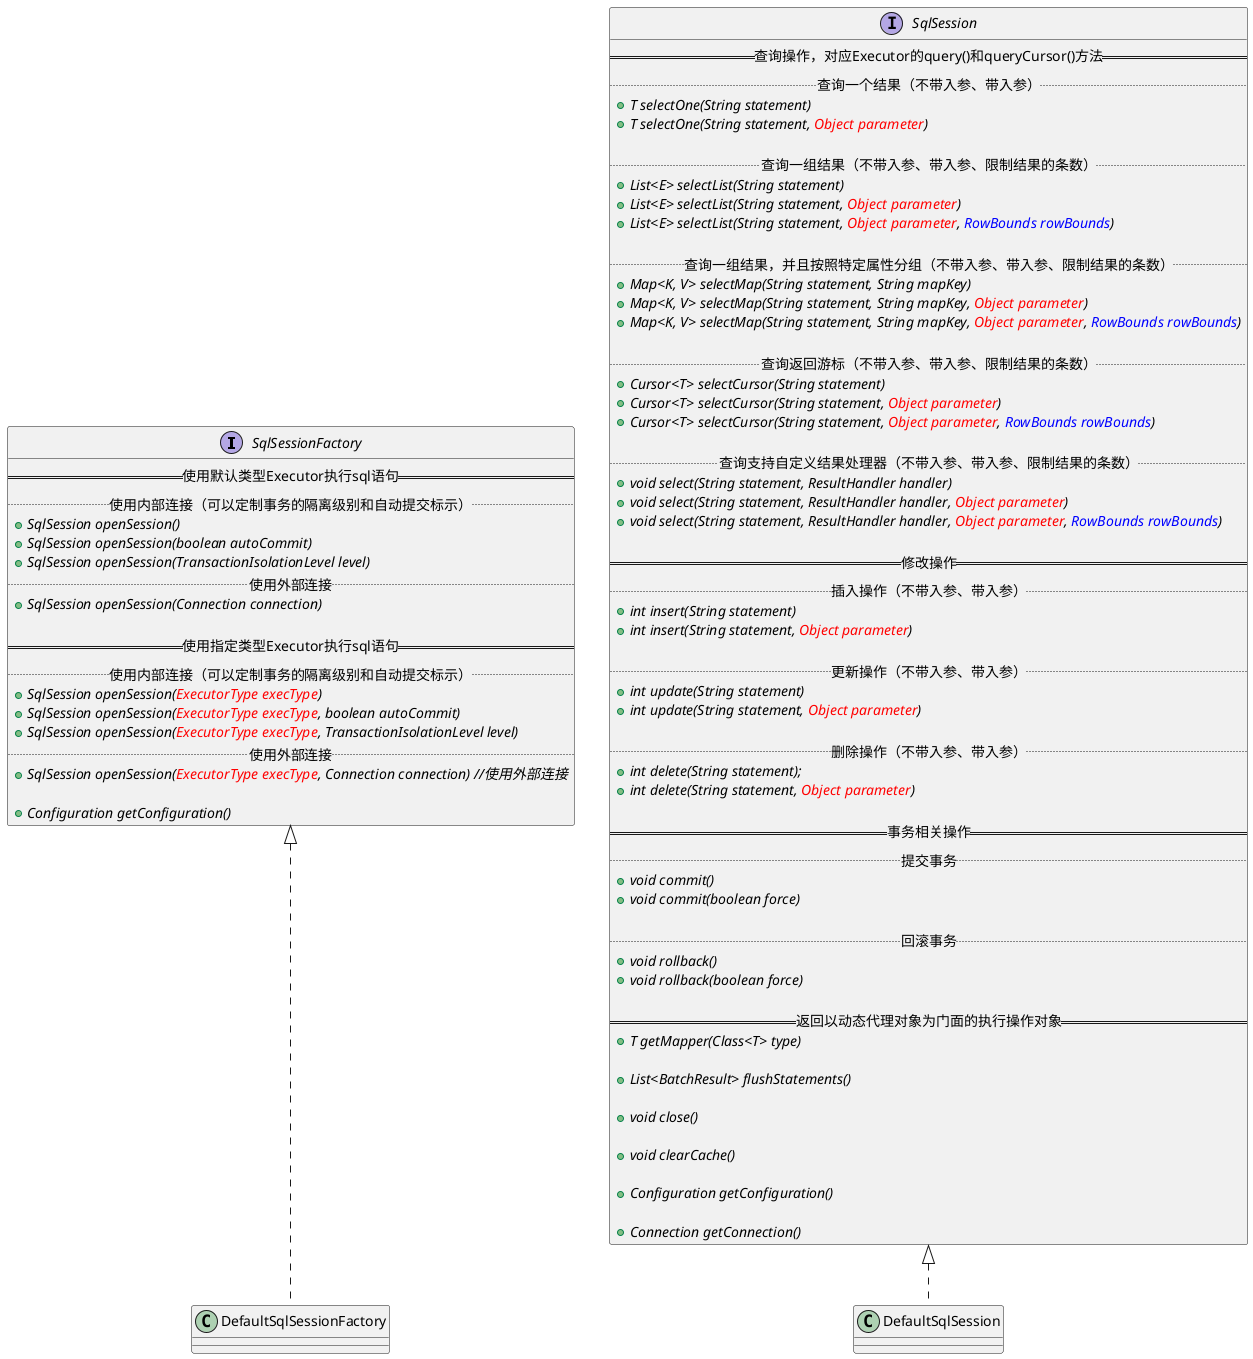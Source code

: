 @startuml

interface SqlSessionFactory {
    ==使用默认类型Executor执行sql语句==
    ..使用内部连接（可以定制事务的隔离级别和自动提交标示）..
    +{abstract} SqlSession openSession()
    +{abstract} SqlSession openSession(boolean autoCommit)
    +{abstract} SqlSession openSession(TransactionIsolationLevel level)
    ..使用外部连接..
    +{abstract} SqlSession openSession(Connection connection)

    ==使用指定类型Executor执行sql语句==
    ..使用内部连接（可以定制事务的隔离级别和自动提交标示）..
    +{abstract} SqlSession openSession(<color:red>ExecutorType execType</color>)
    +{abstract} SqlSession openSession(<color:red>ExecutorType execType</color>, boolean autoCommit)
    +{abstract} SqlSession openSession(<color:red>ExecutorType execType</color>, TransactionIsolationLevel level)
    ..使用外部连接..
    +{abstract} SqlSession openSession(<color:red>ExecutorType execType</color>, Connection connection) //使用外部连接

    +{abstract} Configuration getConfiguration()
}

class DefaultSqlSessionFactory implements SqlSessionFactory

interface SqlSession {
    ==查询操作，对应Executor的query()和queryCursor()方法==
    ..查询一个结果（不带入参、带入参）..
    +{abstract} T selectOne(String statement)
    +{abstract} T selectOne(String statement, <color:red>Object parameter</color>)

    ..查询一组结果（不带入参、带入参、限制结果的条数）..
    +{abstract} List<E> selectList(String statement)
    +{abstract} List<E> selectList(String statement, <color:red>Object parameter</color>)
    +{abstract} List<E> selectList(String statement, <color:red>Object parameter</color>, <color:blue>RowBounds rowBounds</color>)

    ..查询一组结果，并且按照特定属性分组（不带入参、带入参、限制结果的条数）..
    +{abstract} Map<K, V> selectMap(String statement, String mapKey)
    +{abstract} Map<K, V> selectMap(String statement, String mapKey, <color:red>Object parameter</color>)
    +{abstract} Map<K, V> selectMap(String statement, String mapKey, <color:red>Object parameter</color>, <color:blue>RowBounds rowBounds</color>)

    ..查询返回游标（不带入参、带入参、限制结果的条数）..
    +{abstract} Cursor<T> selectCursor(String statement)
    +{abstract} Cursor<T> selectCursor(String statement, <color:red>Object parameter</color>)
    +{abstract} Cursor<T> selectCursor(String statement, <color:red>Object parameter</color>, <color:blue>RowBounds rowBounds</color>)

    ..查询支持自定义结果处理器（不带入参、带入参、限制结果的条数）..
    +{abstract} void select(String statement, ResultHandler handler)
    +{abstract} void select(String statement, ResultHandler handler, <color:red>Object parameter</color>)
    +{abstract} void select(String statement, ResultHandler handler, <color:red>Object parameter</color>, <color:blue>RowBounds rowBounds</color>)

    ==修改操作==
    ..插入操作（不带入参、带入参）..
    +{abstract} int insert(String statement)
    +{abstract} int insert(String statement, <color:red>Object parameter</color>)

    ..更新操作（不带入参、带入参）..
    +{abstract} int update(String statement)
    +{abstract} int update(String statement, <color:red>Object parameter</color>)

    ..删除操作（不带入参、带入参）..
    +{abstract} int delete(String statement);
    +{abstract} int delete(String statement, <color:red>Object parameter</color>)

    ==事务相关操作==
    ..提交事务..
    +{abstract} void commit()
    +{abstract} void commit(boolean force)

    ..回滚事务..
    +{abstract} void rollback()
    +{abstract} void rollback(boolean force)

    ==返回以动态代理对象为门面的执行操作对象==
    +{abstract} T getMapper(Class<T> type)

    +{abstract} List<BatchResult> flushStatements()

    +{abstract} void close()

    +{abstract} void clearCache()

    +{abstract} Configuration getConfiguration()

    +{abstract} Connection getConnection()
}

class DefaultSqlSession implements SqlSession

@enduml